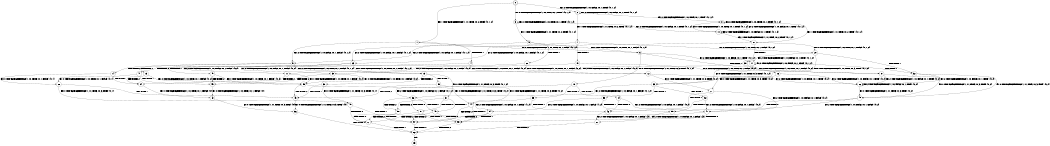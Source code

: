 digraph BCG {
size = "7, 10.5";
center = TRUE;
node [shape = circle];
0 [peripheries = 2];
0 -> 1 [label = "EX !1 !ATOMIC_EXCH_BRANCH (1, +1, TRUE, +0, 2, TRUE) !{0, 1, 2}"];
0 -> 2 [label = "EX !2 !ATOMIC_EXCH_BRANCH (1, +0, FALSE, +0, 1, TRUE) !{0, 1, 2}"];
0 -> 3 [label = "EX !0 !ATOMIC_EXCH_BRANCH (1, +0, TRUE, +0, 1, TRUE) !{0, 1, 2}"];
1 -> 4 [label = "TERMINATE !1"];
1 -> 5 [label = "EX !2 !ATOMIC_EXCH_BRANCH (1, +0, FALSE, +0, 1, FALSE) !{0, 1, 2}"];
1 -> 6 [label = "EX !0 !ATOMIC_EXCH_BRANCH (1, +0, TRUE, +0, 1, FALSE) !{0, 1, 2}"];
2 -> 7 [label = "EX !1 !ATOMIC_EXCH_BRANCH (1, +1, TRUE, +0, 2, TRUE) !{0, 1, 2}"];
2 -> 8 [label = "EX !0 !ATOMIC_EXCH_BRANCH (1, +0, TRUE, +0, 1, TRUE) !{0, 1, 2}"];
2 -> 2 [label = "EX !2 !ATOMIC_EXCH_BRANCH (1, +0, FALSE, +0, 1, TRUE) !{0, 1, 2}"];
3 -> 9 [label = "EX !1 !ATOMIC_EXCH_BRANCH (1, +1, TRUE, +0, 2, TRUE) !{0, 1, 2}"];
3 -> 10 [label = "EX !2 !ATOMIC_EXCH_BRANCH (1, +0, FALSE, +0, 1, TRUE) !{0, 1, 2}"];
3 -> 3 [label = "EX !0 !ATOMIC_EXCH_BRANCH (1, +0, TRUE, +0, 1, TRUE) !{0, 1, 2}"];
4 -> 11 [label = "EX !2 !ATOMIC_EXCH_BRANCH (1, +0, FALSE, +0, 1, FALSE) !{0, 2}"];
4 -> 12 [label = "EX !0 !ATOMIC_EXCH_BRANCH (1, +0, TRUE, +0, 1, FALSE) !{0, 2}"];
5 -> 13 [label = "TERMINATE !1"];
5 -> 14 [label = "TERMINATE !2"];
5 -> 15 [label = "EX !0 !ATOMIC_EXCH_BRANCH (1, +0, TRUE, +0, 1, FALSE) !{0, 1, 2}"];
6 -> 16 [label = "TERMINATE !1"];
6 -> 17 [label = "EX !2 !ATOMIC_EXCH_BRANCH (1, +0, FALSE, +0, 1, TRUE) !{0, 1, 2}"];
6 -> 18 [label = "EX !0 !ATOMIC_EXCH_BRANCH (1, +1, TRUE, +0, 3, TRUE) !{0, 1, 2}"];
7 -> 19 [label = "TERMINATE !1"];
7 -> 20 [label = "EX !0 !ATOMIC_EXCH_BRANCH (1, +0, TRUE, +0, 1, FALSE) !{0, 1, 2}"];
7 -> 5 [label = "EX !2 !ATOMIC_EXCH_BRANCH (1, +0, FALSE, +0, 1, FALSE) !{0, 1, 2}"];
8 -> 21 [label = "EX !1 !ATOMIC_EXCH_BRANCH (1, +1, TRUE, +0, 2, TRUE) !{0, 1, 2}"];
8 -> 10 [label = "EX !2 !ATOMIC_EXCH_BRANCH (1, +0, FALSE, +0, 1, TRUE) !{0, 1, 2}"];
8 -> 8 [label = "EX !0 !ATOMIC_EXCH_BRANCH (1, +0, TRUE, +0, 1, TRUE) !{0, 1, 2}"];
9 -> 22 [label = "TERMINATE !1"];
9 -> 23 [label = "EX !2 !ATOMIC_EXCH_BRANCH (1, +0, FALSE, +0, 1, FALSE) !{0, 1, 2}"];
9 -> 6 [label = "EX !0 !ATOMIC_EXCH_BRANCH (1, +0, TRUE, +0, 1, FALSE) !{0, 1, 2}"];
10 -> 21 [label = "EX !1 !ATOMIC_EXCH_BRANCH (1, +1, TRUE, +0, 2, TRUE) !{0, 1, 2}"];
10 -> 10 [label = "EX !2 !ATOMIC_EXCH_BRANCH (1, +0, FALSE, +0, 1, TRUE) !{0, 1, 2}"];
10 -> 8 [label = "EX !0 !ATOMIC_EXCH_BRANCH (1, +0, TRUE, +0, 1, TRUE) !{0, 1, 2}"];
11 -> 24 [label = "TERMINATE !2"];
11 -> 25 [label = "EX !0 !ATOMIC_EXCH_BRANCH (1, +0, TRUE, +0, 1, FALSE) !{0, 2}"];
12 -> 26 [label = "EX !2 !ATOMIC_EXCH_BRANCH (1, +0, FALSE, +0, 1, TRUE) !{0, 2}"];
12 -> 27 [label = "EX !0 !ATOMIC_EXCH_BRANCH (1, +1, TRUE, +0, 3, TRUE) !{0, 2}"];
13 -> 24 [label = "TERMINATE !2"];
13 -> 25 [label = "EX !0 !ATOMIC_EXCH_BRANCH (1, +0, TRUE, +0, 1, FALSE) !{0, 2}"];
14 -> 24 [label = "TERMINATE !1"];
14 -> 28 [label = "EX !0 !ATOMIC_EXCH_BRANCH (1, +0, TRUE, +0, 1, FALSE) !{0, 1}"];
15 -> 29 [label = "TERMINATE !1"];
15 -> 30 [label = "TERMINATE !2"];
15 -> 31 [label = "EX !0 !ATOMIC_EXCH_BRANCH (1, +1, TRUE, +0, 3, TRUE) !{0, 1, 2}"];
16 -> 26 [label = "EX !2 !ATOMIC_EXCH_BRANCH (1, +0, FALSE, +0, 1, TRUE) !{0, 2}"];
16 -> 27 [label = "EX !0 !ATOMIC_EXCH_BRANCH (1, +1, TRUE, +0, 3, TRUE) !{0, 2}"];
17 -> 32 [label = "TERMINATE !1"];
17 -> 17 [label = "EX !2 !ATOMIC_EXCH_BRANCH (1, +0, FALSE, +0, 1, TRUE) !{0, 1, 2}"];
17 -> 33 [label = "EX !0 !ATOMIC_EXCH_BRANCH (1, +1, TRUE, +0, 3, TRUE) !{0, 1, 2}"];
18 -> 34 [label = "TERMINATE !1"];
18 -> 35 [label = "TERMINATE !0"];
18 -> 36 [label = "EX !2 !ATOMIC_EXCH_BRANCH (1, +0, FALSE, +0, 1, FALSE) !{0, 1, 2}"];
19 -> 37 [label = "EX !0 !ATOMIC_EXCH_BRANCH (1, +0, TRUE, +0, 1, FALSE) !{0, 2}"];
19 -> 11 [label = "EX !2 !ATOMIC_EXCH_BRANCH (1, +0, FALSE, +0, 1, FALSE) !{0, 2}"];
20 -> 32 [label = "TERMINATE !1"];
20 -> 17 [label = "EX !2 !ATOMIC_EXCH_BRANCH (1, +0, FALSE, +0, 1, TRUE) !{0, 1, 2}"];
20 -> 33 [label = "EX !0 !ATOMIC_EXCH_BRANCH (1, +1, TRUE, +0, 3, TRUE) !{0, 1, 2}"];
21 -> 38 [label = "TERMINATE !1"];
21 -> 23 [label = "EX !2 !ATOMIC_EXCH_BRANCH (1, +0, FALSE, +0, 1, FALSE) !{0, 1, 2}"];
21 -> 20 [label = "EX !0 !ATOMIC_EXCH_BRANCH (1, +0, TRUE, +0, 1, FALSE) !{0, 1, 2}"];
22 -> 39 [label = "EX !2 !ATOMIC_EXCH_BRANCH (1, +0, FALSE, +0, 1, FALSE) !{0, 2}"];
22 -> 12 [label = "EX !0 !ATOMIC_EXCH_BRANCH (1, +0, TRUE, +0, 1, FALSE) !{0, 2}"];
23 -> 40 [label = "TERMINATE !1"];
23 -> 41 [label = "TERMINATE !2"];
23 -> 15 [label = "EX !0 !ATOMIC_EXCH_BRANCH (1, +0, TRUE, +0, 1, FALSE) !{0, 1, 2}"];
24 -> 42 [label = "EX !0 !ATOMIC_EXCH_BRANCH (1, +0, TRUE, +0, 1, FALSE) !{0}"];
25 -> 43 [label = "TERMINATE !2"];
25 -> 44 [label = "EX !0 !ATOMIC_EXCH_BRANCH (1, +1, TRUE, +0, 3, TRUE) !{0, 2}"];
26 -> 26 [label = "EX !2 !ATOMIC_EXCH_BRANCH (1, +0, FALSE, +0, 1, TRUE) !{0, 2}"];
26 -> 45 [label = "EX !0 !ATOMIC_EXCH_BRANCH (1, +1, TRUE, +0, 3, TRUE) !{0, 2}"];
27 -> 46 [label = "TERMINATE !0"];
27 -> 47 [label = "EX !2 !ATOMIC_EXCH_BRANCH (1, +0, FALSE, +0, 1, FALSE) !{0, 2}"];
28 -> 43 [label = "TERMINATE !1"];
28 -> 48 [label = "EX !0 !ATOMIC_EXCH_BRANCH (1, +1, TRUE, +0, 3, TRUE) !{0, 1}"];
29 -> 43 [label = "TERMINATE !2"];
29 -> 44 [label = "EX !0 !ATOMIC_EXCH_BRANCH (1, +1, TRUE, +0, 3, TRUE) !{0, 2}"];
30 -> 43 [label = "TERMINATE !1"];
30 -> 48 [label = "EX !0 !ATOMIC_EXCH_BRANCH (1, +1, TRUE, +0, 3, TRUE) !{0, 1}"];
31 -> 49 [label = "TERMINATE !1"];
31 -> 50 [label = "TERMINATE !2"];
31 -> 51 [label = "TERMINATE !0"];
32 -> 26 [label = "EX !2 !ATOMIC_EXCH_BRANCH (1, +0, FALSE, +0, 1, TRUE) !{0, 2}"];
32 -> 45 [label = "EX !0 !ATOMIC_EXCH_BRANCH (1, +1, TRUE, +0, 3, TRUE) !{0, 2}"];
33 -> 52 [label = "TERMINATE !1"];
33 -> 53 [label = "TERMINATE !0"];
33 -> 36 [label = "EX !2 !ATOMIC_EXCH_BRANCH (1, +0, FALSE, +0, 1, FALSE) !{0, 1, 2}"];
34 -> 46 [label = "TERMINATE !0"];
34 -> 47 [label = "EX !2 !ATOMIC_EXCH_BRANCH (1, +0, FALSE, +0, 1, FALSE) !{0, 2}"];
35 -> 46 [label = "TERMINATE !1"];
35 -> 54 [label = "EX !2 !ATOMIC_EXCH_BRANCH (1, +0, FALSE, +0, 1, FALSE) !{1, 2}"];
36 -> 49 [label = "TERMINATE !1"];
36 -> 50 [label = "TERMINATE !2"];
36 -> 51 [label = "TERMINATE !0"];
37 -> 26 [label = "EX !2 !ATOMIC_EXCH_BRANCH (1, +0, FALSE, +0, 1, TRUE) !{0, 2}"];
37 -> 45 [label = "EX !0 !ATOMIC_EXCH_BRANCH (1, +1, TRUE, +0, 3, TRUE) !{0, 2}"];
38 -> 39 [label = "EX !2 !ATOMIC_EXCH_BRANCH (1, +0, FALSE, +0, 1, FALSE) !{0, 2}"];
38 -> 37 [label = "EX !0 !ATOMIC_EXCH_BRANCH (1, +0, TRUE, +0, 1, FALSE) !{0, 2}"];
39 -> 55 [label = "TERMINATE !2"];
39 -> 25 [label = "EX !0 !ATOMIC_EXCH_BRANCH (1, +0, TRUE, +0, 1, FALSE) !{0, 2}"];
40 -> 55 [label = "TERMINATE !2"];
40 -> 25 [label = "EX !0 !ATOMIC_EXCH_BRANCH (1, +0, TRUE, +0, 1, FALSE) !{0, 2}"];
41 -> 55 [label = "TERMINATE !1"];
41 -> 28 [label = "EX !0 !ATOMIC_EXCH_BRANCH (1, +0, TRUE, +0, 1, FALSE) !{0, 1}"];
42 -> 56 [label = "EX !0 !ATOMIC_EXCH_BRANCH (1, +1, TRUE, +0, 3, TRUE) !{0}"];
43 -> 56 [label = "EX !0 !ATOMIC_EXCH_BRANCH (1, +1, TRUE, +0, 3, TRUE) !{0}"];
44 -> 57 [label = "TERMINATE !2"];
44 -> 58 [label = "TERMINATE !0"];
45 -> 59 [label = "TERMINATE !0"];
45 -> 47 [label = "EX !2 !ATOMIC_EXCH_BRANCH (1, +0, FALSE, +0, 1, FALSE) !{0, 2}"];
46 -> 60 [label = "EX !2 !ATOMIC_EXCH_BRANCH (1, +0, FALSE, +0, 1, FALSE) !{2}"];
47 -> 57 [label = "TERMINATE !2"];
47 -> 58 [label = "TERMINATE !0"];
48 -> 57 [label = "TERMINATE !1"];
48 -> 61 [label = "TERMINATE !0"];
49 -> 57 [label = "TERMINATE !2"];
49 -> 58 [label = "TERMINATE !0"];
50 -> 57 [label = "TERMINATE !1"];
50 -> 61 [label = "TERMINATE !0"];
51 -> 58 [label = "TERMINATE !1"];
51 -> 61 [label = "TERMINATE !2"];
52 -> 59 [label = "TERMINATE !0"];
52 -> 47 [label = "EX !2 !ATOMIC_EXCH_BRANCH (1, +0, FALSE, +0, 1, FALSE) !{0, 2}"];
53 -> 59 [label = "TERMINATE !1"];
53 -> 54 [label = "EX !2 !ATOMIC_EXCH_BRANCH (1, +0, FALSE, +0, 1, FALSE) !{1, 2}"];
54 -> 58 [label = "TERMINATE !1"];
54 -> 61 [label = "TERMINATE !2"];
55 -> 42 [label = "EX !0 !ATOMIC_EXCH_BRANCH (1, +0, TRUE, +0, 1, FALSE) !{0}"];
56 -> 62 [label = "TERMINATE !0"];
57 -> 62 [label = "TERMINATE !0"];
58 -> 62 [label = "TERMINATE !2"];
59 -> 60 [label = "EX !2 !ATOMIC_EXCH_BRANCH (1, +0, FALSE, +0, 1, FALSE) !{2}"];
60 -> 62 [label = "TERMINATE !2"];
61 -> 62 [label = "TERMINATE !1"];
62 -> 63 [label = "exit"];
}
